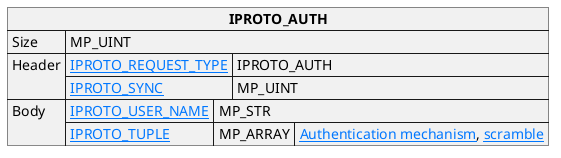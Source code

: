 @startuml

skinparam {
    HyperlinkColor #0077FF
    FontColor #313131
    BorderColor #313131
    BackgroundColor transparent
}

json "**IPROTO_AUTH**" as auth_request {
    "Size": "MP_UINT",
    "Header": {
      "[[https://tarantool.io/en/doc/latest/reference/internals/iproto/keys IPROTO_REQUEST_TYPE]]": "IPROTO_AUTH",
      "[[https://tarantool.io/en/doc/latest/reference/internals/iproto/keys IPROTO_SYNC]]": "MP_UINT"
    },
    "Body": {
      "[[https://tarantool.io/en/doc/latest/reference/internals/iproto/keys IPROTO_USER_NAME]]": "MP_STR",
      "[[https://tarantool.io/en/doc/latest/reference/internals/iproto/keys IPROTO_TUPLE]]": {
          "MP_ARRAY": "[[https://tarantool.io/en/doc/latest/dev_guide/internals/iproto/authentication Authentication mechanism]], [[https://tarantool.io/en/doc/latest/dev_guide/internals/iproto/authentication scramble]]"
      }
    }
}

@enduml

